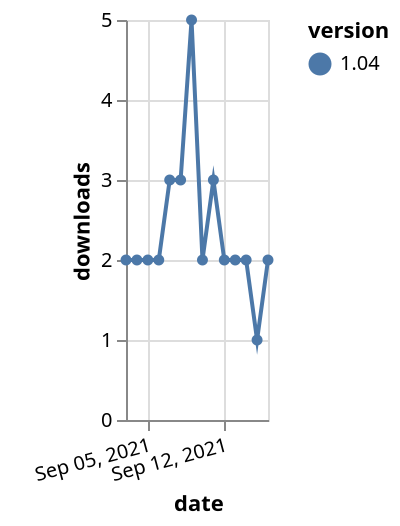 {"$schema": "https://vega.github.io/schema/vega-lite/v5.json", "description": "A simple bar chart with embedded data.", "data": {"values": [{"date": "2021-09-03", "total": 2762, "delta": 2, "version": "1.04"}, {"date": "2021-09-04", "total": 2764, "delta": 2, "version": "1.04"}, {"date": "2021-09-05", "total": 2766, "delta": 2, "version": "1.04"}, {"date": "2021-09-06", "total": 2768, "delta": 2, "version": "1.04"}, {"date": "2021-09-07", "total": 2771, "delta": 3, "version": "1.04"}, {"date": "2021-09-08", "total": 2774, "delta": 3, "version": "1.04"}, {"date": "2021-09-09", "total": 2779, "delta": 5, "version": "1.04"}, {"date": "2021-09-10", "total": 2781, "delta": 2, "version": "1.04"}, {"date": "2021-09-11", "total": 2784, "delta": 3, "version": "1.04"}, {"date": "2021-09-12", "total": 2786, "delta": 2, "version": "1.04"}, {"date": "2021-09-13", "total": 2788, "delta": 2, "version": "1.04"}, {"date": "2021-09-14", "total": 2790, "delta": 2, "version": "1.04"}, {"date": "2021-09-15", "total": 2791, "delta": 1, "version": "1.04"}, {"date": "2021-09-16", "total": 2793, "delta": 2, "version": "1.04"}]}, "width": "container", "mark": {"type": "line", "point": {"filled": true}}, "encoding": {"x": {"field": "date", "type": "temporal", "timeUnit": "yearmonthdate", "title": "date", "axis": {"labelAngle": -15}}, "y": {"field": "delta", "type": "quantitative", "title": "downloads"}, "color": {"field": "version", "type": "nominal"}, "tooltip": {"field": "delta"}}}